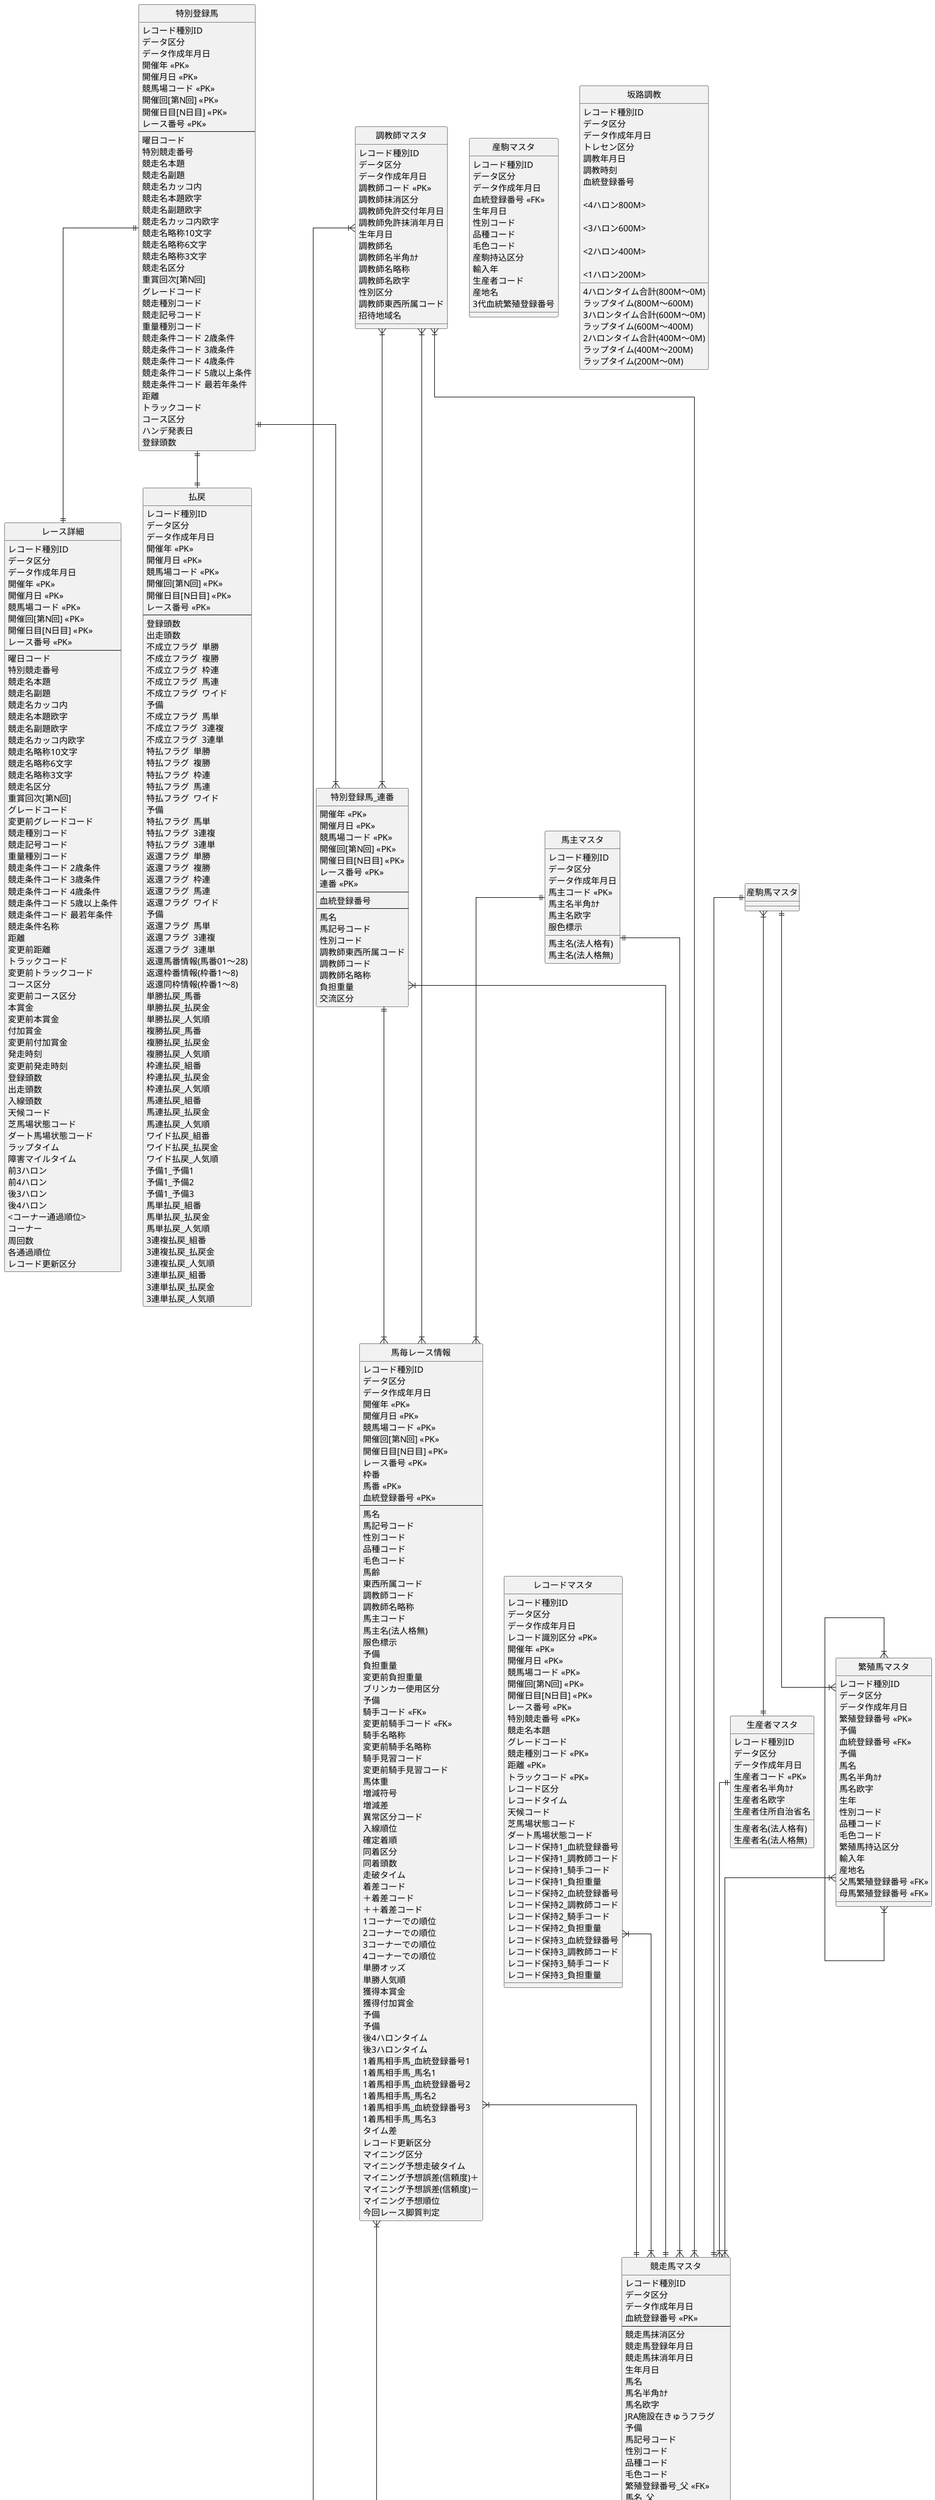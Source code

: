 @startuml jra-van-data

hide circle
skinparam linetype ortho

entity "特別登録馬" {
    レコード種別ID
    データ区分
    データ作成年月日
    開催年 <<PK>>
    開催月日 <<PK>>
    競馬場コード <<PK>>
    開催回[第N回] <<PK>>
    開催日目[N日目] <<PK>>
    レース番号 <<PK>>
    --
    曜日コード
    特別競走番号
    競走名本題
    競走名副題
    競走名カッコ内
    競走名本題欧字
    競走名副題欧字
    競走名カッコ内欧字
    競走名略称10文字
    競走名略称6文字
    競走名略称3文字
    競走名区分
    重賞回次[第N回]
    グレードコード
    競走種別コード
    競走記号コード
    重量種別コード
    競走条件コード 2歳条件
    競走条件コード 3歳条件
    競走条件コード 4歳条件
    競走条件コード 5歳以上条件
    競走条件コード 最若年条件
    距離
    トラックコード
    コース区分
    ハンデ発表日
    登録頭数
}

entity "特別登録馬_連番" {
    開催年 <<PK>>
    開催月日 <<PK>>
    競馬場コード <<PK>>
    開催回[第N回] <<PK>>
    開催日目[N日目] <<PK>>
    レース番号 <<PK>>
    連番 <<PK>>
    --
    血統登録番号
    --
    馬名
    馬記号コード
    性別コード
    調教師東西所属コード
    調教師コード
    調教師名略称
    負担重量
    交流区分
}

entity "レース詳細" {
    レコード種別ID
    データ区分
    データ作成年月日
    開催年 <<PK>>
    開催月日 <<PK>>
    競馬場コード <<PK>>
    開催回[第N回] <<PK>>
    開催日目[N日目] <<PK>>
    レース番号 <<PK>>
    --
    曜日コード
    特別競走番号
    競走名本題
    競走名副題
    競走名カッコ内
    競走名本題欧字
    競走名副題欧字
    競走名カッコ内欧字
    競走名略称10文字
    競走名略称6文字
    競走名略称3文字
    競走名区分
    重賞回次[第N回]
    グレードコード
    変更前グレードコード
    競走種別コード
    競走記号コード
    重量種別コード
    競走条件コード 2歳条件
    競走条件コード 3歳条件
    競走条件コード 4歳条件
    競走条件コード 5歳以上条件
    競走条件コード 最若年条件
    競走条件名称
    距離
    変更前距離
    トラックコード
    変更前トラックコード
    コース区分
    変更前コース区分
    本賞金
    変更前本賞金
    付加賞金
    変更前付加賞金
    発走時刻
    変更前発走時刻
    登録頭数
    出走頭数
    入線頭数
    天候コード
    芝馬場状態コード
    ダート馬場状態コード
    ラップタイム
    障害マイルタイム
    前3ハロン
    前4ハロン
    後3ハロン
    後4ハロン
    <コーナー通過順位>
    コーナー
    周回数
    各通過順位
    レコード更新区分
}

entity "馬毎レース情報" {
    レコード種別ID
    データ区分
    データ作成年月日
    開催年 <<PK>>
    開催月日 <<PK>>
    競馬場コード <<PK>>
    開催回[第N回] <<PK>>
    開催日目[N日目] <<PK>>
    レース番号 <<PK>>
    枠番
    馬番 <<PK>>
    血統登録番号 <<PK>>
    --
    馬名
    馬記号コード
    性別コード
    品種コード
    毛色コード
    馬齢
    東西所属コード
    調教師コード
    調教師名略称
    馬主コード
    馬主名(法人格無)
    服色標示
    予備
    負担重量
    変更前負担重量
    ブリンカー使用区分
    予備
    騎手コード <<FK>>
    変更前騎手コード <<FK>>
    騎手名略称
    変更前騎手名略称
    騎手見習コード
    変更前騎手見習コード
    馬体重
    増減符号
    増減差
    異常区分コード
    入線順位
    確定着順
    同着区分
    同着頭数
    走破タイム
    着差コード
    ＋着差コード
    ＋＋着差コード
    1コーナーでの順位
    2コーナーでの順位
    3コーナーでの順位
    4コーナーでの順位
    単勝オッズ
    単勝人気順
    獲得本賞金
    獲得付加賞金
    予備
    予備
    後4ハロンタイム
    後3ハロンタイム
    1着馬相手馬_血統登録番号1
    1着馬相手馬_馬名1
    1着馬相手馬_血統登録番号2
    1着馬相手馬_馬名2
    1着馬相手馬_血統登録番号3
    1着馬相手馬_馬名3
    タイム差
    レコード更新区分
    マイニング区分
    マイニング予想走破タイム
    マイニング予想誤差(信頼度)＋
    マイニング予想誤差(信頼度)－
    マイニング予想順位
    今回レース脚質判定
}

entity "払戻" {
    レコード種別ID
    データ区分
    データ作成年月日
    開催年 <<PK>>
    開催月日 <<PK>>
    競馬場コード <<PK>>
    開催回[第N回] <<PK>>
    開催日目[N日目] <<PK>>
    レース番号 <<PK>>
    --
    登録頭数
    出走頭数
    不成立フラグ  単勝
    不成立フラグ  複勝
    不成立フラグ  枠連
    不成立フラグ  馬連
    不成立フラグ  ワイド
    予備
    不成立フラグ  馬単
    不成立フラグ  3連複
    不成立フラグ  3連単
    特払フラグ  単勝
    特払フラグ  複勝
    特払フラグ  枠連
    特払フラグ  馬連
    特払フラグ  ワイド
    予備
    特払フラグ  馬単
    特払フラグ  3連複
    特払フラグ  3連単
    返還フラグ  単勝
    返還フラグ  複勝
    返還フラグ  枠連
    返還フラグ  馬連
    返還フラグ  ワイド
    予備
    返還フラグ  馬単
    返還フラグ  3連複
    返還フラグ  3連単
    返還馬番情報(馬番01～28)
    返還枠番情報(枠番1～8)
    返還同枠情報(枠番1～8)
    単勝払戻_馬番
    単勝払戻_払戻金
    単勝払戻_人気順
    複勝払戻_馬番
    複勝払戻_払戻金
    複勝払戻_人気順
    枠連払戻_組番
    枠連払戻_払戻金
    枠連払戻_人気順
    馬連払戻_組番
    馬連払戻_払戻金
    馬連払戻_人気順
    ワイド払戻_組番
    ワイド払戻_払戻金
    ワイド払戻_人気順
    予備1_予備1
    予備1_予備2
    予備1_予備3
    馬単払戻_組番
    馬単払戻_払戻金
    馬単払戻_人気順
    3連複払戻_組番
    3連複払戻_払戻金
    3連複払戻_人気順
    3連単払戻_組番
    3連単払戻_払戻金
    3連単払戻_人気順
}

entity "競走馬マスタ" {
    レコード種別ID
    データ区分
    データ作成年月日
    血統登録番号 <<PK>>
    --
    競走馬抹消区分
    競走馬登録年月日
    競走馬抹消年月日
    生年月日
    馬名
    馬名半角ｶﾅ
    馬名欧字
    JRA施設在きゅうフラグ
    予備
    馬記号コード
    性別コード
    品種コード
    毛色コード
    繁殖登録番号_父 <<FK>>
    馬名_父
    繁殖登録番号_母 <<FK>>
    馬名_母
    繁殖登録番号_父父 <<FK>>
    馬名_父父
    繁殖登録番号_父母 <<FK>>
    馬名_父母
    繁殖登録番号_母父 <<FK>>
    馬名_母父
    繁殖登録番号_母母 <<FK>>
    馬名_母母
    繁殖登録番号_父父父 <<FK>>
    馬名_父父父
    繁殖登録番号_父父母 <<FK>>
    馬名_父父母
    繁殖登録番号_父母父 <<FK>>
    馬名_父母父
    繁殖登録番号_父母母 <<FK>>
    馬名_父母母
    繁殖登録番号_母父父 <<FK>>
    馬名_母父父
    繁殖登録番号_母父母 <<FK>>
    馬名_母父母
    繁殖登録番号_母母父 <<FK>>
    馬名_母母父
    繁殖登録番号_母母母 <<FK>>
    馬名_母母母
    東西所属コード
    調教師コード
    調教師名略称
    招待地域名
    生産者コード
    生産者名(法人格無)
    産地名
    馬主コード
    馬主名(法人格無)
    平地本賞金累計
    障害本賞金累計
    平地付加賞金累計
    障害付加賞金累計
    平地収得賞金累計
    障害収得賞金累計
    --
    総合着回数
    中央合計着回数
    <馬場別着回数>
    芝直・着回数
    芝右・着回数
    芝左・着回数
    ダ直・着回数
    ダ右・着回数
    ダ左・着回数
    障害・着回数
    <馬場状態別着回数>
    芝良・着回数
    芝稍・着回数
    芝重・着回数
    芝不・着回数
    ダ良・着回数
    ダ稍・着回数
    ダ重・着回数
    ダ不・着回数
    障良・着回数
    障稍・着回数
    障重・着回数
    障不・着回数
    <距離別着回数>
    芝16下・着回数
    芝22下・着回数
    芝22超・着回数
    ダ16下・着回数
    ダ22下・着回数
    ダ22超・着回数
    脚質傾向
    登録レース数
    レコード区切
}

entity "騎手マスタ" {
    レコード種別ID
    データ区分
    データ作成年月日
    騎手コード <<PK>>
    騎手抹消区分
    騎手免許交付年月日
    騎手免許抹消年月日
    生年月日
    騎手名
    予備
    騎手名半角ｶﾅ
    騎手名略称
    騎手名欧字
    性別区分
    騎乗資格コード
    騎手見習コード
    騎手東西所属コード
    招待地域名
    所属調教師コード
    所属調教師名略称
}

entity "調教師マスタ" {
    レコード種別ID
    データ区分
    データ作成年月日
    調教師コード <<PK>>
    調教師抹消区分
    調教師免許交付年月日
    調教師免許抹消年月日
    生年月日
    調教師名
    調教師名半角ｶﾅ
    調教師名略称
    調教師名欧字
    性別区分
    調教師東西所属コード
    招待地域名
}

entity "生産者マスタ" {
    レコード種別ID
    データ区分
    データ作成年月日
    生産者コード <<PK>>
    生産者名(法人格有)
    生産者名(法人格無)
    生産者名半角ｶﾅ
    生産者名欧字
    生産者住所自治省名
}

entity "馬主マスタ" {
    レコード種別ID
    データ区分
    データ作成年月日
    馬主コード <<PK>>
    馬主名(法人格有)
    馬主名(法人格無)
    馬主名半角ｶﾅ
    馬主名欧字
    服色標示
}

entity "繁殖馬マスタ" {
    レコード種別ID
    データ区分
    データ作成年月日
    繁殖登録番号 <<PK>>
    予備
    血統登録番号 <<FK>>
    予備
    馬名
    馬名半角ｶﾅ
    馬名欧字
    生年
    性別コード
    品種コード
    毛色コード
    繁殖馬持込区分
    輸入年
    産地名
    父馬繁殖登録番号 <<FK>>
    母馬繁殖登録番号 <<FK>>
}

entity "産駒マスタ" {
    レコード種別ID
    データ区分
    データ作成年月日
    血統登録番号 <<FK>>
    生年月日
    性別コード
    品種コード
    毛色コード
    産駒持込区分
    輸入年
    生産者コード
    産地名
    3代血統繁殖登録番号
}

entity "レコードマスタ" {
    レコード種別ID
    データ区分
    データ作成年月日
    レコード識別区分 <<PK>>
    開催年 <<PK>>
    開催月日 <<PK>>
    競馬場コード <<PK>>
    開催回[第N回] <<PK>>
    開催日目[N日目] <<PK>>
    レース番号 <<PK>>
    特別競走番号 <<PK>>
    競走名本題
    グレードコード
    競走種別コード <<PK>>
    距離 <<PK>>
    トラックコード <<PK>>
    レコード区分
    レコードタイム
    天候コード
    芝馬場状態コード
    ダート馬場状態コード
    レコード保持1_血統登録番号
    レコード保持1_調教師コード
    レコード保持1_騎手コード
    レコード保持1_負担重量
    レコード保持2_血統登録番号
    レコード保持2_調教師コード
    レコード保持2_騎手コード
    レコード保持2_負担重量
    レコード保持3_血統登録番号
    レコード保持3_調教師コード
    レコード保持3_騎手コード
    レコード保持3_負担重量
}

entity "坂路調教" {
レコード種別ID			
データ区分			
データ作成年月日			
トレセン区分			
調教年月日			
調教時刻			
血統登録番号			
			
<4ハロン800M>			
4ハロンタイム合計(800M～0M)			
ラップタイム(800M～600M)			
			
<3ハロン600M>			
3ハロンタイム合計(600M～0M)			
ラップタイム(600M～400M)			
			
<2ハロン400M>			
2ハロンタイム合計(400M～0M)			
ラップタイム(400M～200M)			
			
<1ハロン200M>			
ラップタイム(200M～0M)			
}


"特別登録馬" ||--|{ "特別登録馬_連番"
"特別登録馬" ||--|| "レース詳細"
"特別登録馬_連番" ||--|{ "馬毎レース情報"
"特別登録馬" ||--|| "払戻"
"特別登録馬_連番" }|--||"競走馬マスタ"
"馬毎レース情報" }|--||"競走馬マスタ"
"馬毎レース情報" }|--|{ "騎手マスタ"
"調教師マスタ" }|--|{ "特別登録馬_連番"
"調教師マスタ" }|--|{ "馬毎レース情報"
"調教師マスタ" }|--|{ "競走馬マスタ"
"調教師マスタ" }|--|{ "騎手マスタ"
"生産者マスタ" ||--|{ "競走馬マスタ"
"馬主マスタ" ||--|{ "競走馬マスタ"
"馬主マスタ" ||--|{ "馬毎レース情報"
"繁殖馬マスタ" }|--|{ "競走馬マスタ"
"繁殖馬マスタ" }|--|{ "繁殖馬マスタ"
"産駒馬マスタ" ||--|| "競走馬マスタ"
"産駒馬マスタ" }|--|| "生産者マスタ"
"産駒馬マスタ" ||--|{ "繁殖馬マスタ"
"レコードマスタ" }|--|{ "競走馬マスタ"

@enduml
